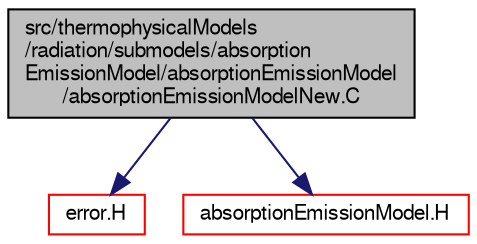digraph "src/thermophysicalModels/radiation/submodels/absorptionEmissionModel/absorptionEmissionModel/absorptionEmissionModelNew.C"
{
  bgcolor="transparent";
  edge [fontname="FreeSans",fontsize="10",labelfontname="FreeSans",labelfontsize="10"];
  node [fontname="FreeSans",fontsize="10",shape=record];
  Node1 [label="src/thermophysicalModels\l/radiation/submodels/absorption\lEmissionModel/absorptionEmissionModel\l/absorptionEmissionModelNew.C",height=0.2,width=0.4,color="black", fillcolor="grey75", style="filled" fontcolor="black"];
  Node1 -> Node2 [color="midnightblue",fontsize="10",style="solid",fontname="FreeSans"];
  Node2 [label="error.H",height=0.2,width=0.4,color="red",URL="$a07263.html"];
  Node1 -> Node3 [color="midnightblue",fontsize="10",style="solid",fontname="FreeSans"];
  Node3 [label="absorptionEmissionModel.H",height=0.2,width=0.4,color="red",URL="$a09658.html"];
}
